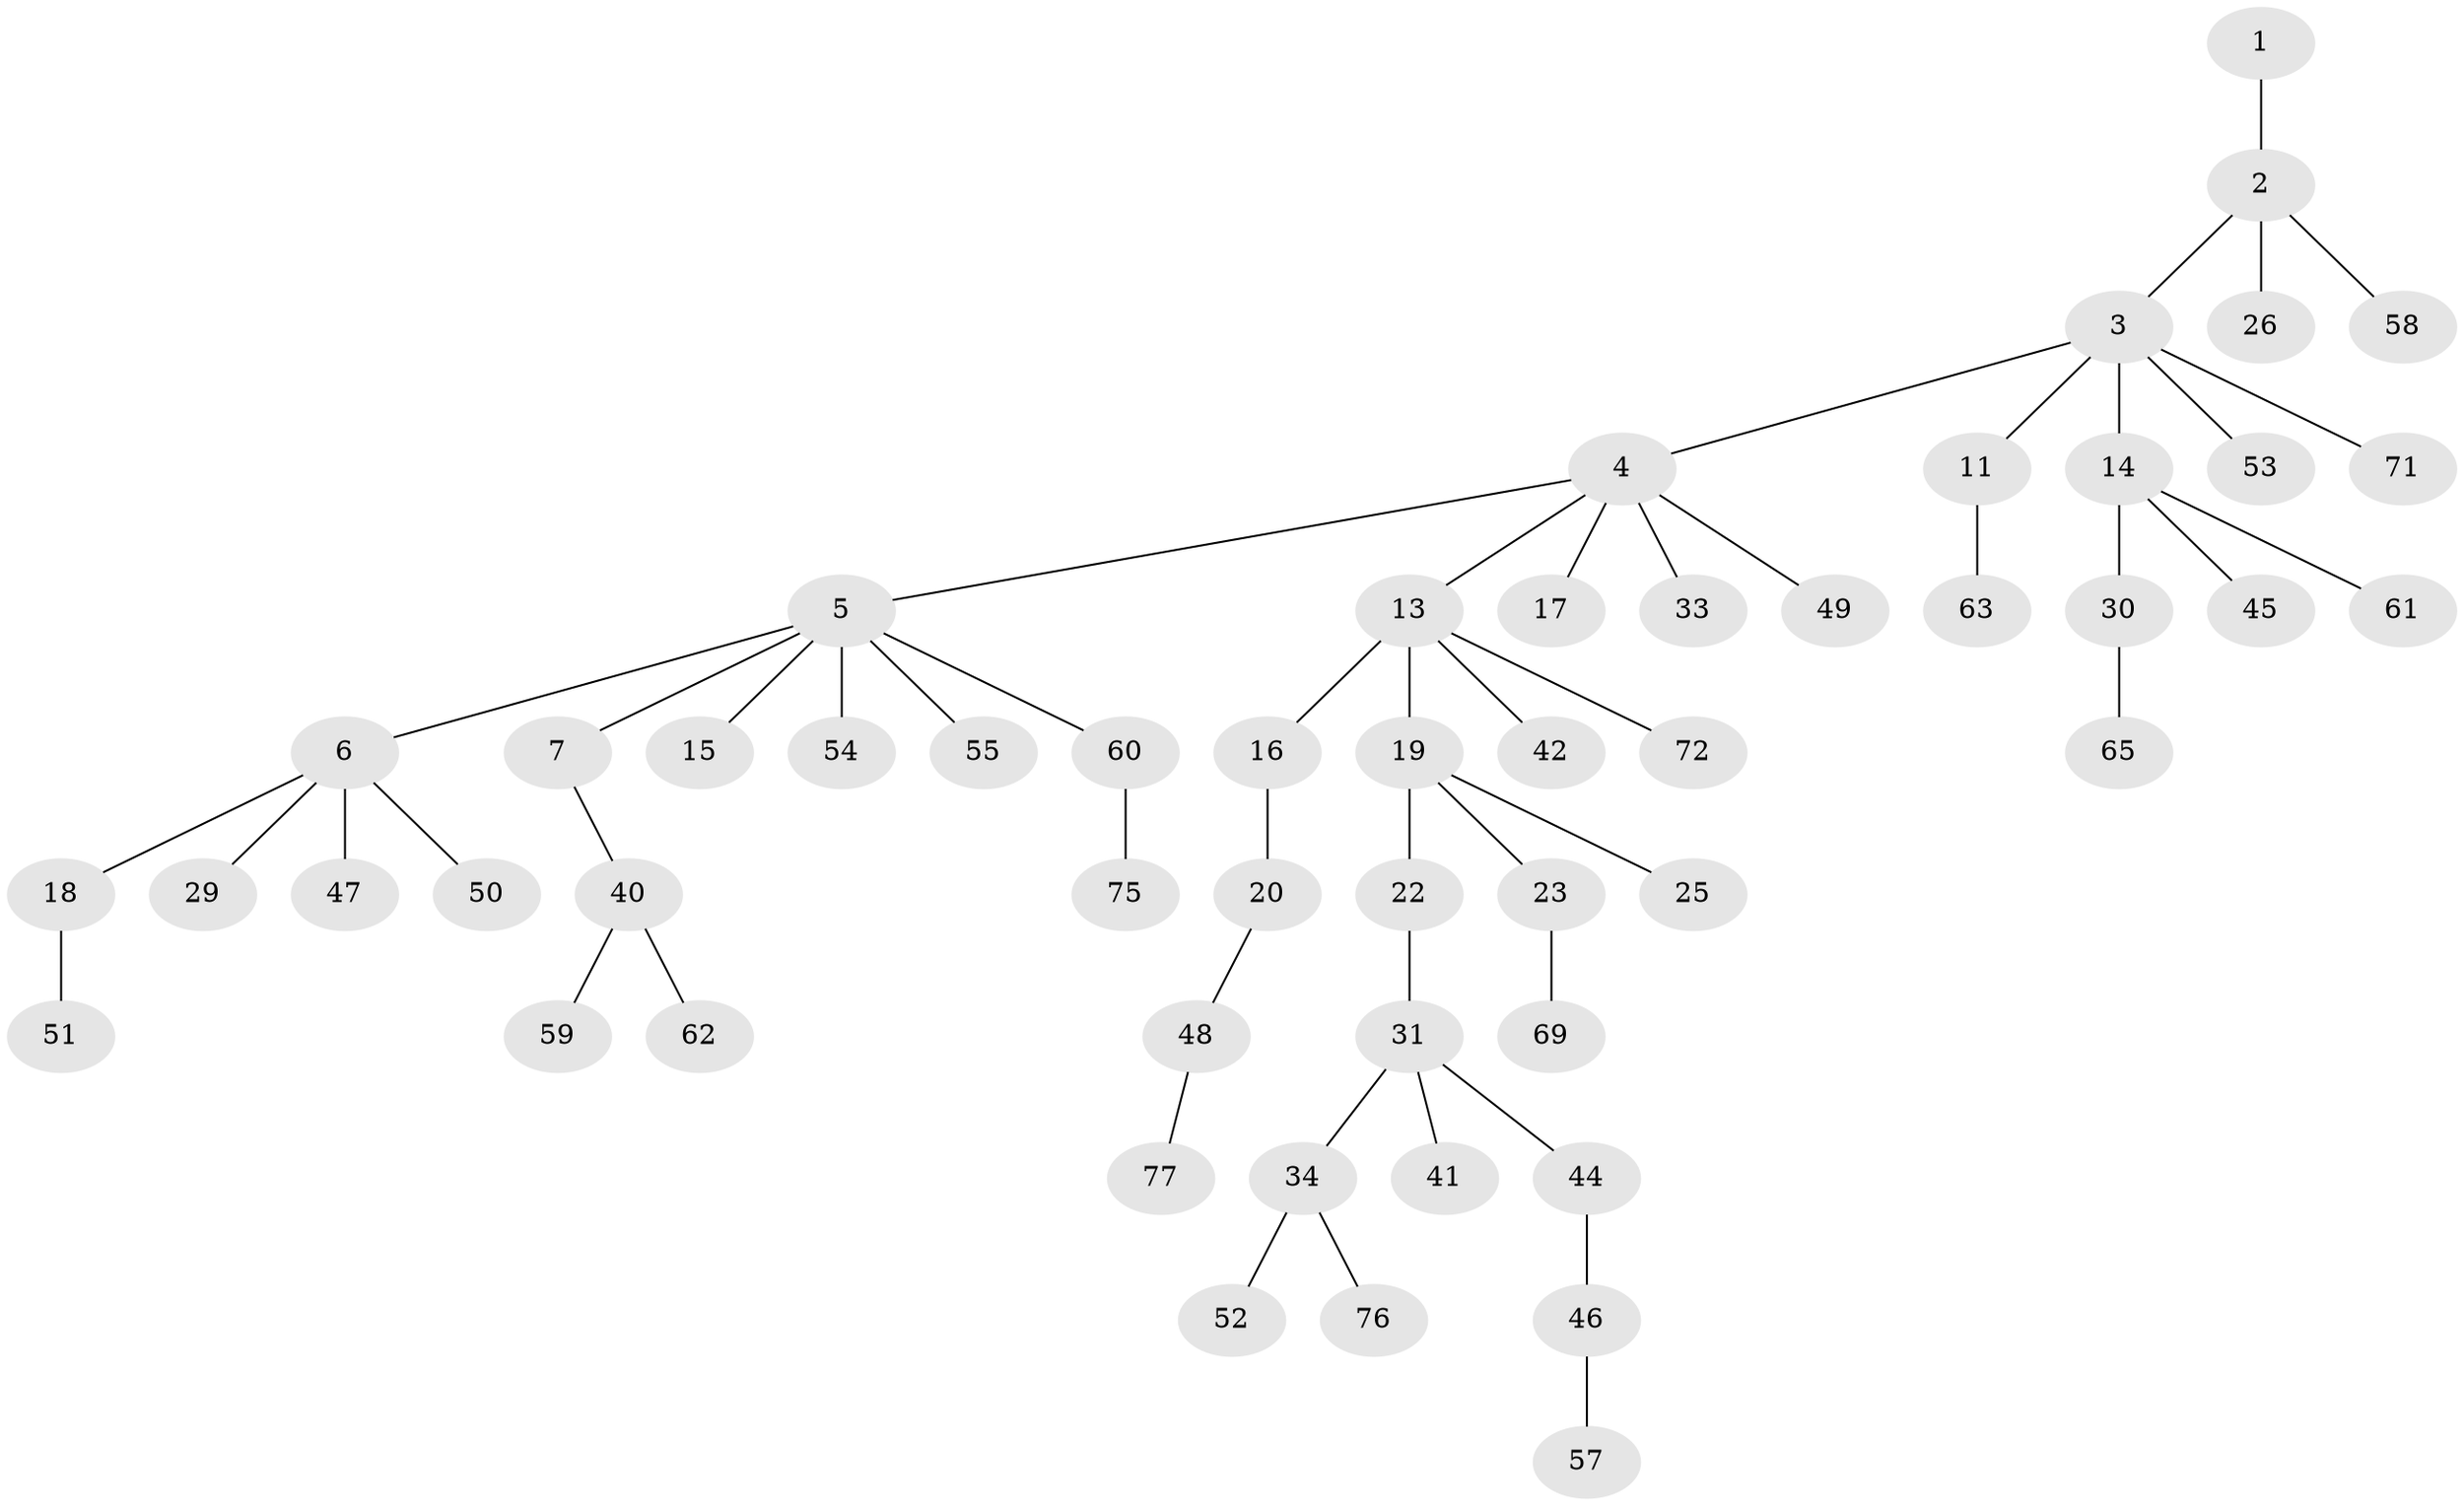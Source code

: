 // original degree distribution, {2: 0.2077922077922078, 5: 0.05194805194805195, 4: 0.06493506493506493, 3: 0.14285714285714285, 7: 0.012987012987012988, 1: 0.5194805194805194}
// Generated by graph-tools (version 1.1) at 2025/11/02/27/25 16:11:26]
// undirected, 54 vertices, 53 edges
graph export_dot {
graph [start="1"]
  node [color=gray90,style=filled];
  1 [super="+8"];
  2 [super="+35"];
  3 [super="+10"];
  4 [super="+9"];
  5 [super="+12"];
  6 [super="+39"];
  7;
  11 [super="+36"];
  13 [super="+28"];
  14 [super="+27"];
  15;
  16;
  17;
  18 [super="+24"];
  19 [super="+66"];
  20 [super="+21"];
  22 [super="+32"];
  23 [super="+37"];
  25;
  26;
  29;
  30;
  31 [super="+38"];
  33;
  34 [super="+68"];
  40 [super="+43"];
  41;
  42;
  44 [super="+73"];
  45;
  46 [super="+56"];
  47;
  48 [super="+70"];
  49;
  50 [super="+67"];
  51;
  52;
  53;
  54;
  55;
  57 [super="+74"];
  58;
  59;
  60 [super="+64"];
  61;
  62;
  63;
  65;
  69;
  71;
  72;
  75;
  76;
  77;
  1 -- 2;
  2 -- 3;
  2 -- 26;
  2 -- 58;
  3 -- 4;
  3 -- 53;
  3 -- 11;
  3 -- 14;
  3 -- 71;
  4 -- 5;
  4 -- 17;
  4 -- 49;
  4 -- 33;
  4 -- 13;
  5 -- 6;
  5 -- 7;
  5 -- 15;
  5 -- 54;
  5 -- 55;
  5 -- 60;
  6 -- 18;
  6 -- 29;
  6 -- 50;
  6 -- 47;
  7 -- 40;
  11 -- 63;
  13 -- 16;
  13 -- 19;
  13 -- 72;
  13 -- 42;
  14 -- 61;
  14 -- 45;
  14 -- 30;
  16 -- 20;
  18 -- 51;
  19 -- 22;
  19 -- 23;
  19 -- 25;
  20 -- 48;
  22 -- 31;
  23 -- 69;
  30 -- 65;
  31 -- 34;
  31 -- 41;
  31 -- 44;
  34 -- 52;
  34 -- 76;
  40 -- 59;
  40 -- 62;
  44 -- 46;
  46 -- 57;
  48 -- 77;
  60 -- 75;
}
